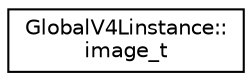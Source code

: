 digraph "Graphical Class Hierarchy"
{
 // INTERACTIVE_SVG=YES
  edge [fontname="Helvetica",fontsize="10",labelfontname="Helvetica",labelfontsize="10"];
  node [fontname="Helvetica",fontsize="10",shape=record];
  rankdir="LR";
  Node1 [label="GlobalV4Linstance::\limage_t",height=0.2,width=0.4,color="black", fillcolor="white", style="filled",URL="$da/df4/struct_global_v4_linstance_1_1image__t.html"];
}
